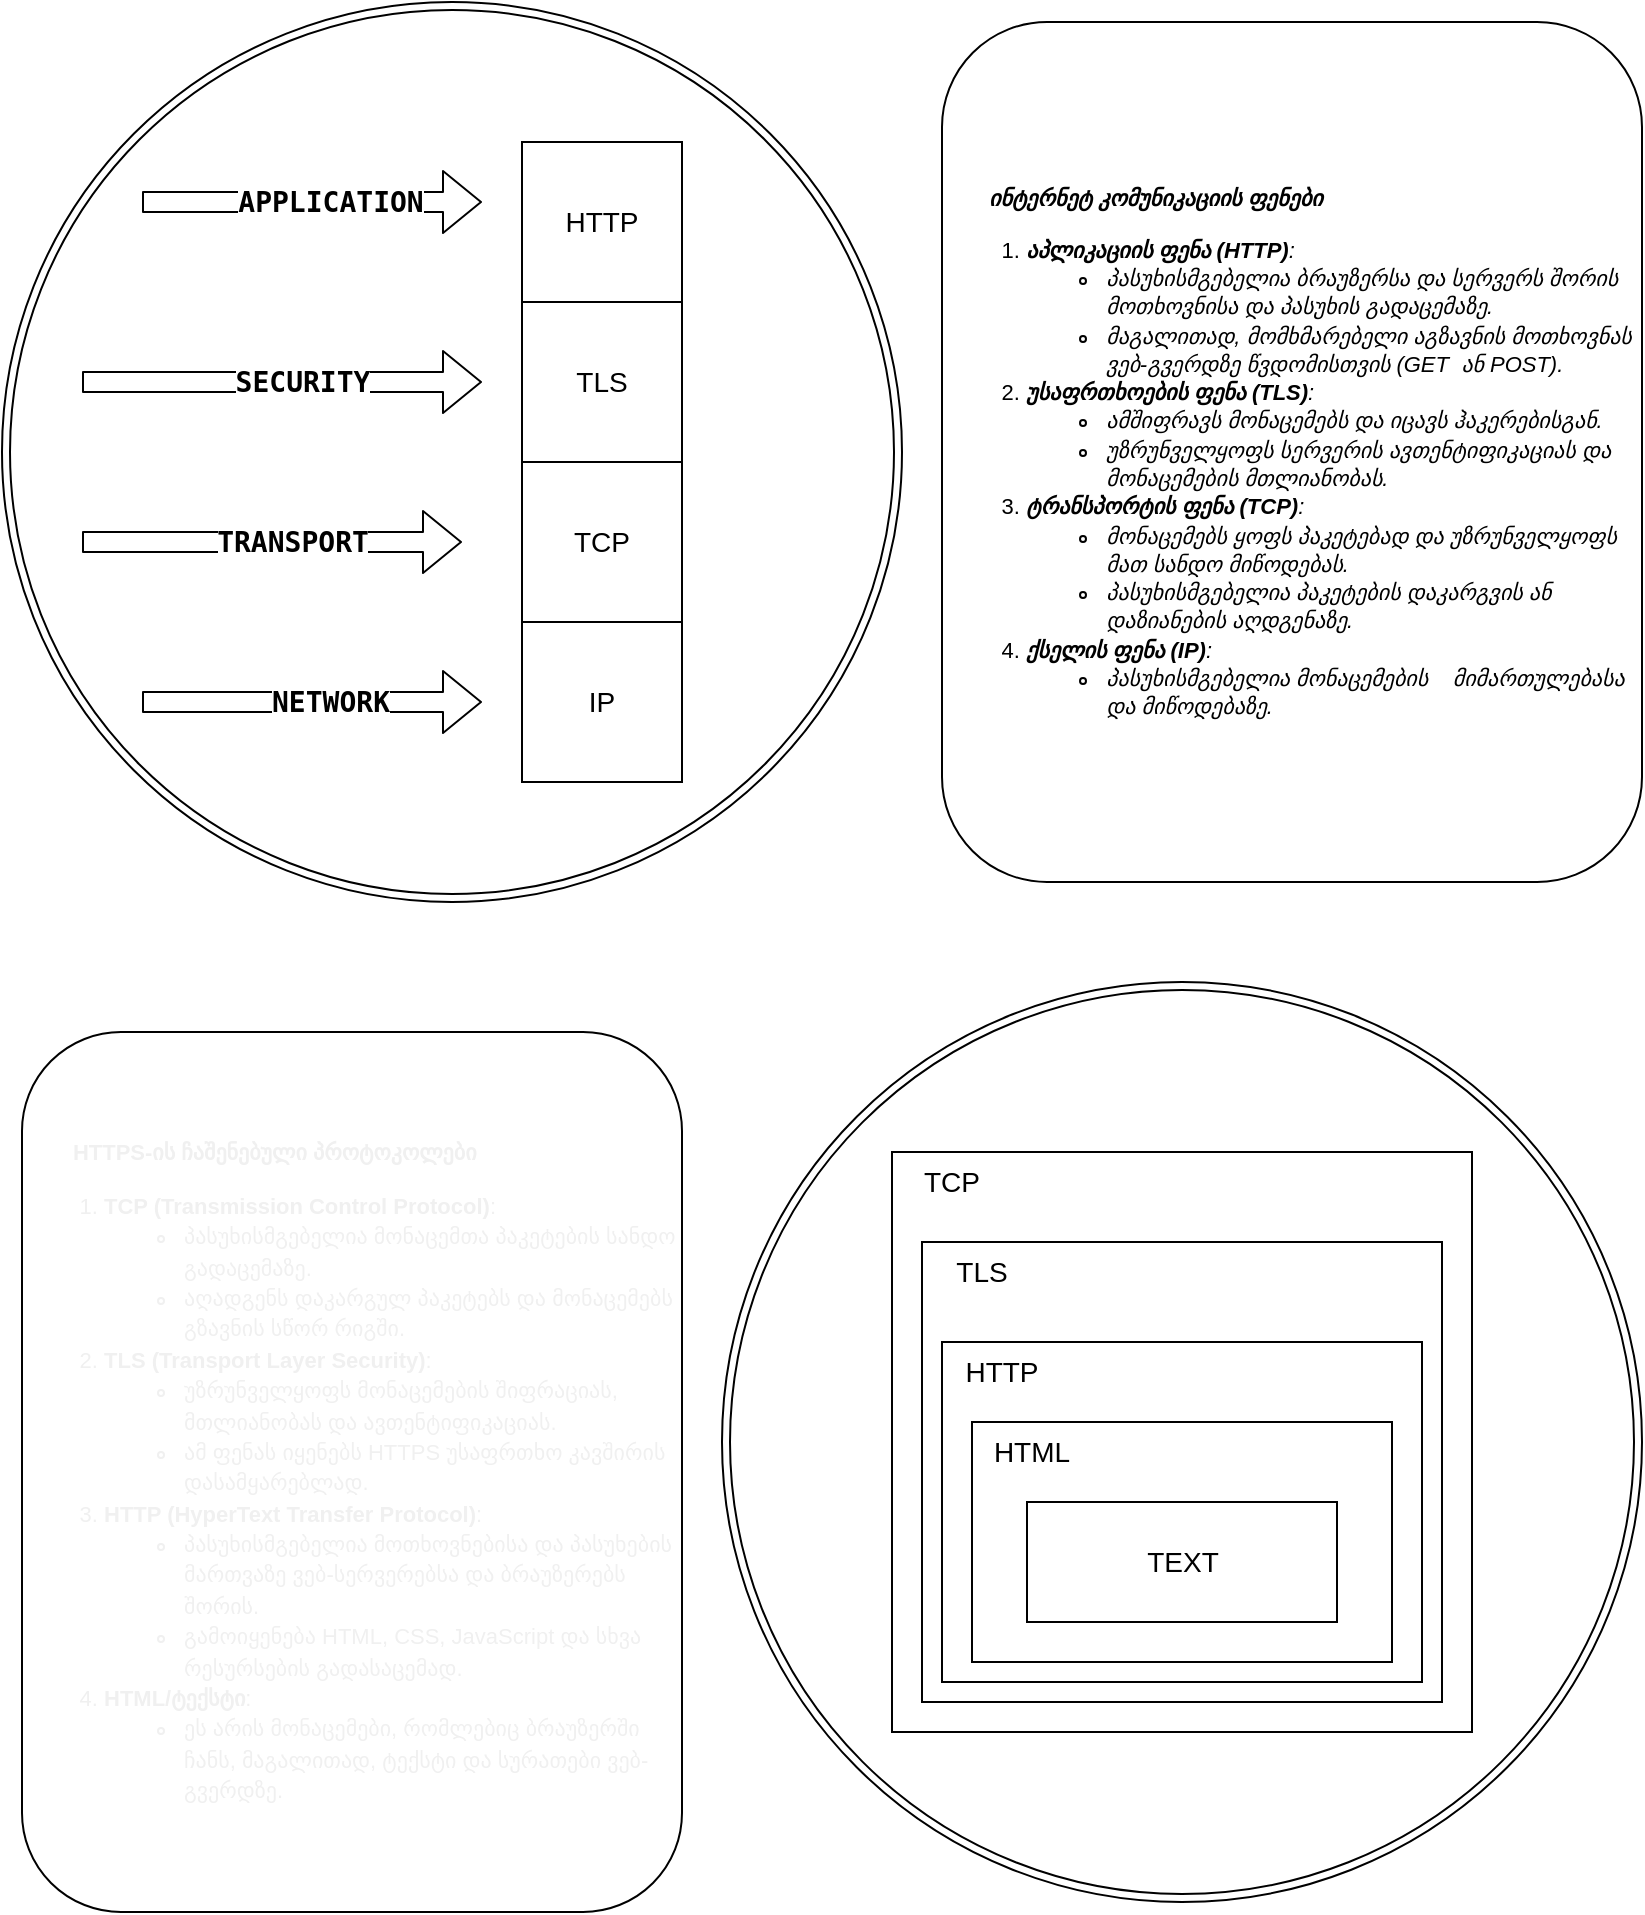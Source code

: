 <mxfile>
    <diagram id="HtHM5Bdb-mlQgWOvJAM3" name="Page-1">
        <mxGraphModel dx="468" dy="943" grid="1" gridSize="10" guides="1" tooltips="1" connect="1" arrows="1" fold="1" page="1" pageScale="1" pageWidth="850" pageHeight="1100" math="0" shadow="0">
            <root>
                <mxCell id="0"/>
                <mxCell id="1" parent="0"/>
                <mxCell id="11" value="" style="ellipse;shape=doubleEllipse;whiteSpace=wrap;html=1;fontSize=14;flipH=0;container=0;aspect=fixed;movable=1;resizable=1;rotatable=1;deletable=1;editable=1;connectable=1;labelBorderColor=none;" vertex="1" parent="1">
                    <mxGeometry x="10" y="30" width="450" height="450" as="geometry"/>
                </mxCell>
                <mxCell id="2" value="" style="shape=flexArrow;endArrow=classic;html=1;" edge="1" parent="1">
                    <mxGeometry width="50" height="50" relative="1" as="geometry">
                        <mxPoint x="80" y="130" as="sourcePoint"/>
                        <mxPoint x="250" y="130" as="targetPoint"/>
                        <Array as="points"/>
                    </mxGeometry>
                </mxCell>
                <mxCell id="3" value="&lt;pre style=&quot;&quot;&gt;&lt;b&gt;&lt;font style=&quot;font-size: 14px;&quot;&gt;APPLICATION&lt;/font&gt;&lt;/b&gt;&lt;/pre&gt;" style="edgeLabel;html=1;align=center;verticalAlign=middle;resizable=0;points=[];" vertex="1" connectable="0" parent="2">
                    <mxGeometry x="0.1" relative="1" as="geometry">
                        <mxPoint as="offset"/>
                    </mxGeometry>
                </mxCell>
                <mxCell id="5" value="" style="shape=flexArrow;endArrow=classic;html=1;" edge="1" parent="1">
                    <mxGeometry width="50" height="50" relative="1" as="geometry">
                        <mxPoint x="50" y="220" as="sourcePoint"/>
                        <mxPoint x="250" y="220" as="targetPoint"/>
                        <Array as="points"/>
                    </mxGeometry>
                </mxCell>
                <mxCell id="6" value="&lt;pre style=&quot;&quot;&gt;&lt;span style=&quot;font-size: 14px;&quot;&gt;&lt;b&gt;SECURITY&lt;/b&gt;&lt;/span&gt;&lt;/pre&gt;" style="edgeLabel;html=1;align=center;verticalAlign=middle;resizable=0;points=[];" vertex="1" connectable="0" parent="5">
                    <mxGeometry x="0.1" relative="1" as="geometry">
                        <mxPoint as="offset"/>
                    </mxGeometry>
                </mxCell>
                <mxCell id="7" value="" style="shape=flexArrow;endArrow=classic;html=1;" edge="1" parent="1">
                    <mxGeometry width="50" height="50" relative="1" as="geometry">
                        <mxPoint x="50" y="300" as="sourcePoint"/>
                        <mxPoint x="240" y="300" as="targetPoint"/>
                        <Array as="points"/>
                    </mxGeometry>
                </mxCell>
                <mxCell id="8" value="&lt;pre style=&quot;&quot;&gt;&lt;b&gt;&lt;font style=&quot;font-size: 14px;&quot;&gt;TRANSPORT&lt;/font&gt;&lt;/b&gt;&lt;/pre&gt;" style="edgeLabel;html=1;align=center;verticalAlign=middle;resizable=0;points=[];" vertex="1" connectable="0" parent="7">
                    <mxGeometry x="0.1" relative="1" as="geometry">
                        <mxPoint as="offset"/>
                    </mxGeometry>
                </mxCell>
                <mxCell id="9" value="" style="shape=flexArrow;endArrow=classic;html=1;" edge="1" parent="1">
                    <mxGeometry width="50" height="50" relative="1" as="geometry">
                        <mxPoint x="80" y="380" as="sourcePoint"/>
                        <mxPoint x="250" y="380" as="targetPoint"/>
                        <Array as="points"/>
                    </mxGeometry>
                </mxCell>
                <mxCell id="10" value="&lt;pre style=&quot;&quot;&gt;&lt;span style=&quot;font-size: 14px;&quot;&gt;&lt;b&gt;NETWORK&lt;/b&gt;&lt;/span&gt;&lt;/pre&gt;" style="edgeLabel;html=1;align=center;verticalAlign=middle;resizable=0;points=[];" vertex="1" connectable="0" parent="9">
                    <mxGeometry x="0.1" relative="1" as="geometry">
                        <mxPoint as="offset"/>
                    </mxGeometry>
                </mxCell>
                <mxCell id="12" value="IP" style="whiteSpace=wrap;html=1;aspect=fixed;fontSize=14;" vertex="1" parent="1">
                    <mxGeometry x="270" y="340" width="80" height="80" as="geometry"/>
                </mxCell>
                <mxCell id="13" value="TCP" style="whiteSpace=wrap;html=1;aspect=fixed;fontSize=14;" vertex="1" parent="1">
                    <mxGeometry x="270" y="260" width="80" height="80" as="geometry"/>
                </mxCell>
                <mxCell id="14" value="TLS" style="whiteSpace=wrap;html=1;aspect=fixed;fontSize=14;" vertex="1" parent="1">
                    <mxGeometry x="270" y="180" width="80" height="80" as="geometry"/>
                </mxCell>
                <mxCell id="15" value="HTTP" style="whiteSpace=wrap;html=1;aspect=fixed;fontSize=14;" vertex="1" parent="1">
                    <mxGeometry x="270" y="100" width="80" height="80" as="geometry"/>
                </mxCell>
                <mxCell id="16" value="&lt;p style=&quot;caret-color: rgb(0, 0, 0); font-size: 11px; line-height: 130%;&quot;&gt;&lt;strong style=&quot;font-size: 11px;&quot;&gt;&lt;font style=&quot;font-size: 11px;&quot;&gt;&lt;i style=&quot;font-size: 11px;&quot;&gt;&amp;nbsp; &amp;nbsp; &amp;nbsp; &amp;nbsp;&lt;/i&gt;&lt;/font&gt;&lt;/strong&gt;&lt;strong style=&quot;background-color: initial; font-size: 11px;&quot;&gt;&lt;i style=&quot;font-size: 11px;&quot;&gt;ინტერნეტ კომუნიკაციის ფენები&lt;/i&gt;&lt;/strong&gt;&lt;/p&gt;&lt;ol style=&quot;caret-color: rgb(0, 0, 0); font-size: 11px; line-height: 130%;&quot;&gt;&lt;li style=&quot;font-size: 11px;&quot;&gt;&lt;font style=&quot;font-size: 11px;&quot;&gt;&lt;i style=&quot;font-size: 11px;&quot;&gt;&lt;strong style=&quot;font-size: 11px;&quot;&gt;აპლიკაციის ფენა (HTTP)&lt;/strong&gt;:&lt;/i&gt;&lt;/font&gt;&lt;ul style=&quot;font-size: 11px; line-height: 130%;&quot;&gt;&lt;li style=&quot;font-size: 11px;&quot;&gt;&lt;font style=&quot;font-size: 11px;&quot;&gt;&lt;i style=&quot;font-size: 11px;&quot;&gt;პასუხისმგებელია ბრაუზერსა და სერვერს შორის მოთხოვნისა და პასუხის გადაცემაზე.&amp;nbsp;&amp;nbsp;&lt;/i&gt;&lt;/font&gt;&lt;/li&gt;&lt;li style=&quot;font-size: 11px;&quot;&gt;&lt;font style=&quot;font-size: 11px;&quot;&gt;&lt;i style=&quot;font-size: 11px;&quot;&gt;მაგალითად, მომხმარებელი აგზავნის მოთხოვნას ვებ-გვერდზე წვდომისთვის (GET&amp;nbsp; ან POST).&lt;/i&gt;&lt;/font&gt;&lt;/li&gt;&lt;/ul&gt;&lt;/li&gt;&lt;li style=&quot;font-size: 11px;&quot;&gt;&lt;font style=&quot;font-size: 11px;&quot;&gt;&lt;i style=&quot;font-size: 11px;&quot;&gt;&lt;strong style=&quot;font-size: 11px;&quot;&gt;უსაფრთხოების ფენა (TLS)&lt;/strong&gt;:&lt;/i&gt;&lt;/font&gt;&lt;ul style=&quot;font-size: 11px; line-height: 130%;&quot;&gt;&lt;li style=&quot;font-size: 11px;&quot;&gt;&lt;font style=&quot;font-size: 11px;&quot;&gt;&lt;i style=&quot;font-size: 11px;&quot;&gt;ამშიფრავს მონაცემებს და იცავს ჰაკერებისგან.&lt;/i&gt;&lt;/font&gt;&lt;/li&gt;&lt;li style=&quot;font-size: 11px;&quot;&gt;&lt;font style=&quot;font-size: 11px;&quot;&gt;&lt;i style=&quot;font-size: 11px;&quot;&gt;უზრუნველყოფს სერვერის ავთენტიფიკაციას და მონაცემების მთლიანობას.&lt;/i&gt;&lt;/font&gt;&lt;/li&gt;&lt;/ul&gt;&lt;/li&gt;&lt;li style=&quot;font-size: 11px;&quot;&gt;&lt;font style=&quot;font-size: 11px;&quot;&gt;&lt;i style=&quot;font-size: 11px;&quot;&gt;&lt;strong style=&quot;font-size: 11px;&quot;&gt;ტრანსპორტის ფენა (TCP)&lt;/strong&gt;:&lt;/i&gt;&lt;/font&gt;&lt;ul style=&quot;font-size: 11px; line-height: 130%;&quot;&gt;&lt;li style=&quot;font-size: 11px;&quot;&gt;&lt;font style=&quot;font-size: 11px;&quot;&gt;&lt;i style=&quot;font-size: 11px;&quot;&gt;მონაცემებს ყოფს პაკეტებად და უზრუნველყოფს მათ სანდო მიწოდებას.&lt;/i&gt;&lt;/font&gt;&lt;/li&gt;&lt;li style=&quot;font-size: 11px;&quot;&gt;&lt;font style=&quot;font-size: 11px;&quot;&gt;&lt;i style=&quot;font-size: 11px;&quot;&gt;პასუხისმგებელია პაკეტების დაკარგვის ან დაზიანების აღდგენაზე.&lt;/i&gt;&lt;/font&gt;&lt;/li&gt;&lt;/ul&gt;&lt;/li&gt;&lt;li style=&quot;font-size: 11px;&quot;&gt;&lt;font style=&quot;font-size: 11px;&quot;&gt;&lt;i style=&quot;font-size: 11px;&quot;&gt;&lt;strong style=&quot;font-size: 11px;&quot;&gt;ქსელის ფენა (IP)&lt;/strong&gt;:&lt;/i&gt;&lt;/font&gt;&lt;ul style=&quot;font-size: 11px; line-height: 130%;&quot;&gt;&lt;li style=&quot;font-size: 11px;&quot;&gt;&lt;font style=&quot;font-size: 11px;&quot;&gt;&lt;i style=&quot;font-size: 11px;&quot;&gt;პასუხისმგებელია მონაცემების&amp;nbsp; &amp;nbsp; მიმართულებასა და მიწოდებაზე.&lt;/i&gt;&lt;/font&gt;&lt;/li&gt;&lt;/ul&gt;&lt;/li&gt;&lt;/ol&gt;" style="rounded=1;whiteSpace=wrap;html=1;fontSize=11;align=left;" vertex="1" parent="1">
                    <mxGeometry x="480" y="40" width="350" height="430" as="geometry"/>
                </mxCell>
                <mxCell id="19" value="&lt;p style=&quot;caret-color: rgb(0, 0, 0); text-align: start; font-size: 11px; line-height: 140%;&quot;&gt;&lt;strong style=&quot;font-size: 11px;&quot;&gt;&amp;nbsp; &amp;nbsp; &amp;nbsp; &amp;nbsp; HTTPS-ის ჩაშენებული პროტოკოლები&lt;/strong&gt;&lt;/p&gt;&lt;ol style=&quot;caret-color: rgb(0, 0, 0); text-align: start; font-size: 11px; line-height: 140%;&quot;&gt;&lt;li style=&quot;font-size: 11px;&quot;&gt;&lt;strong style=&quot;font-size: 11px;&quot;&gt;TCP (Transmission Control Protocol)&lt;/strong&gt;:&lt;ul style=&quot;font-size: 11px; line-height: 140%;&quot;&gt;&lt;li style=&quot;font-size: 11px;&quot;&gt;პასუხისმგებელია მონაცემთა პაკეტების სანდო გადაცემაზე.&lt;/li&gt;&lt;li style=&quot;font-size: 11px;&quot;&gt;აღადგენს დაკარგულ პაკეტებს და მონაცემებს გზავნის სწორ რიგში.&lt;/li&gt;&lt;/ul&gt;&lt;/li&gt;&lt;li style=&quot;font-size: 11px;&quot;&gt;&lt;strong style=&quot;font-size: 11px;&quot;&gt;TLS (Transport Layer Security)&lt;/strong&gt;:&lt;ul style=&quot;font-size: 11px; line-height: 140%;&quot;&gt;&lt;li style=&quot;font-size: 11px;&quot;&gt;უზრუნველყოფს მონაცემების შიფრაციას, მთლიანობას და ავთენტიფიკაციას.&lt;/li&gt;&lt;li style=&quot;font-size: 11px;&quot;&gt;ამ ფენას იყენებს HTTPS უსაფრთხო კავშირის&amp;nbsp; დასამყარებლად.&lt;/li&gt;&lt;/ul&gt;&lt;/li&gt;&lt;li style=&quot;font-size: 11px;&quot;&gt;&lt;strong style=&quot;font-size: 11px;&quot;&gt;HTTP (HyperText Transfer Protocol)&lt;/strong&gt;:&lt;ul style=&quot;font-size: 11px; line-height: 140%;&quot;&gt;&lt;li style=&quot;font-size: 11px;&quot;&gt;პასუხისმგებელია მოთხოვნებისა და პასუხების მართვაზე ვებ-სერვერებსა და ბრაუზერებს შორის.&lt;/li&gt;&lt;li style=&quot;font-size: 11px;&quot;&gt;გამოიყენება HTML, CSS, JavaScript და სხვა რესურსების გადასაცემად.&lt;/li&gt;&lt;/ul&gt;&lt;/li&gt;&lt;li style=&quot;font-size: 11px;&quot;&gt;&lt;strong style=&quot;font-size: 11px;&quot;&gt;HTML/ტექსტი&lt;/strong&gt;:&lt;ul style=&quot;font-size: 11px; line-height: 140%;&quot;&gt;&lt;li style=&quot;font-size: 11px;&quot;&gt;ეს არის მონაცემები, რომლებიც ბრაუზერში ჩანს, მაგალითად, ტექსტი და სურათები ვებ-გვერდზე.&lt;/li&gt;&lt;/ul&gt;&lt;/li&gt;&lt;/ol&gt;" style="rounded=1;whiteSpace=wrap;html=1;fontSize=11;fontColor=#F0F0F0;fontStyle=0" vertex="1" parent="1">
                    <mxGeometry x="20" y="545" width="330" height="440" as="geometry"/>
                </mxCell>
                <mxCell id="20" value="" style="ellipse;shape=doubleEllipse;whiteSpace=wrap;html=1;aspect=fixed;fontSize=14;flipH=0;" vertex="1" parent="1">
                    <mxGeometry x="370" y="520" width="460" height="460" as="geometry"/>
                </mxCell>
                <mxCell id="25" value="" style="rounded=0;whiteSpace=wrap;html=1;labelBorderColor=none;fontSize=14;" vertex="1" parent="1">
                    <mxGeometry x="455" y="605" width="290" height="290" as="geometry"/>
                </mxCell>
                <mxCell id="26" value="" style="rounded=0;whiteSpace=wrap;html=1;labelBorderColor=none;fontSize=14;" vertex="1" parent="1">
                    <mxGeometry x="470" y="650" width="260" height="230" as="geometry"/>
                </mxCell>
                <mxCell id="28" value="" style="rounded=0;whiteSpace=wrap;html=1;labelBorderColor=none;fontSize=14;" vertex="1" parent="1">
                    <mxGeometry x="480" y="700" width="240" height="170" as="geometry"/>
                </mxCell>
                <mxCell id="29" value="" style="rounded=0;whiteSpace=wrap;html=1;labelBorderColor=none;fontSize=14;" vertex="1" parent="1">
                    <mxGeometry x="495" y="740" width="210" height="120" as="geometry"/>
                </mxCell>
                <mxCell id="30" value="TEXT" style="rounded=0;whiteSpace=wrap;html=1;labelBorderColor=none;fontSize=14;" vertex="1" parent="1">
                    <mxGeometry x="522.5" y="780" width="155" height="60" as="geometry"/>
                </mxCell>
                <mxCell id="31" value="HTML" style="text;html=1;strokeColor=none;fillColor=none;align=center;verticalAlign=middle;whiteSpace=wrap;rounded=0;labelBorderColor=none;fontSize=14;" vertex="1" parent="1">
                    <mxGeometry x="495" y="740" width="60" height="30" as="geometry"/>
                </mxCell>
                <mxCell id="32" value="HTTP&lt;span style=&quot;color: rgba(0, 0, 0, 0); font-family: monospace; font-size: 0px; text-align: start;&quot;&gt;%3CmxGraphModel%3E%3Croot%3E%3CmxCell%20id%3D%220%22%2F%3E%3CmxCell%20id%3D%221%22%20parent%3D%220%22%2F%3E%3CmxCell%20id%3D%222%22%20value%3D%22HTML%22%20style%3D%22text%3Bhtml%3D1%3BstrokeColor%3Dnone%3BfillColor%3Dnone%3Balign%3Dcenter%3BverticalAlign%3Dmiddle%3BwhiteSpace%3Dwrap%3Brounded%3D0%3BlabelBorderColor%3Dnone%3BfontSize%3D14%3B%22%20vertex%3D%221%22%20parent%3D%221%22%3E%3CmxGeometry%20x%3D%22500%22%20y%3D%22745%22%20width%3D%2260%22%20height%3D%2230%22%20as%3D%22geometry%22%2F%3E%3C%2FmxCell%3E%3C%2Froot%3E%3C%2FmxGraphModel%3E&lt;/span&gt;" style="text;html=1;strokeColor=none;fillColor=none;align=center;verticalAlign=middle;whiteSpace=wrap;rounded=0;labelBorderColor=none;fontSize=14;" vertex="1" parent="1">
                    <mxGeometry x="480" y="700" width="60" height="30" as="geometry"/>
                </mxCell>
                <mxCell id="33" value="TLS" style="text;html=1;strokeColor=none;fillColor=none;align=center;verticalAlign=middle;whiteSpace=wrap;rounded=0;labelBorderColor=none;fontSize=14;" vertex="1" parent="1">
                    <mxGeometry x="470" y="650" width="60" height="30" as="geometry"/>
                </mxCell>
                <mxCell id="34" value="TCP" style="text;html=1;strokeColor=none;fillColor=none;align=center;verticalAlign=middle;whiteSpace=wrap;rounded=0;labelBorderColor=none;fontSize=14;" vertex="1" parent="1">
                    <mxGeometry x="455" y="605" width="60" height="30" as="geometry"/>
                </mxCell>
            </root>
        </mxGraphModel>
    </diagram>
</mxfile>